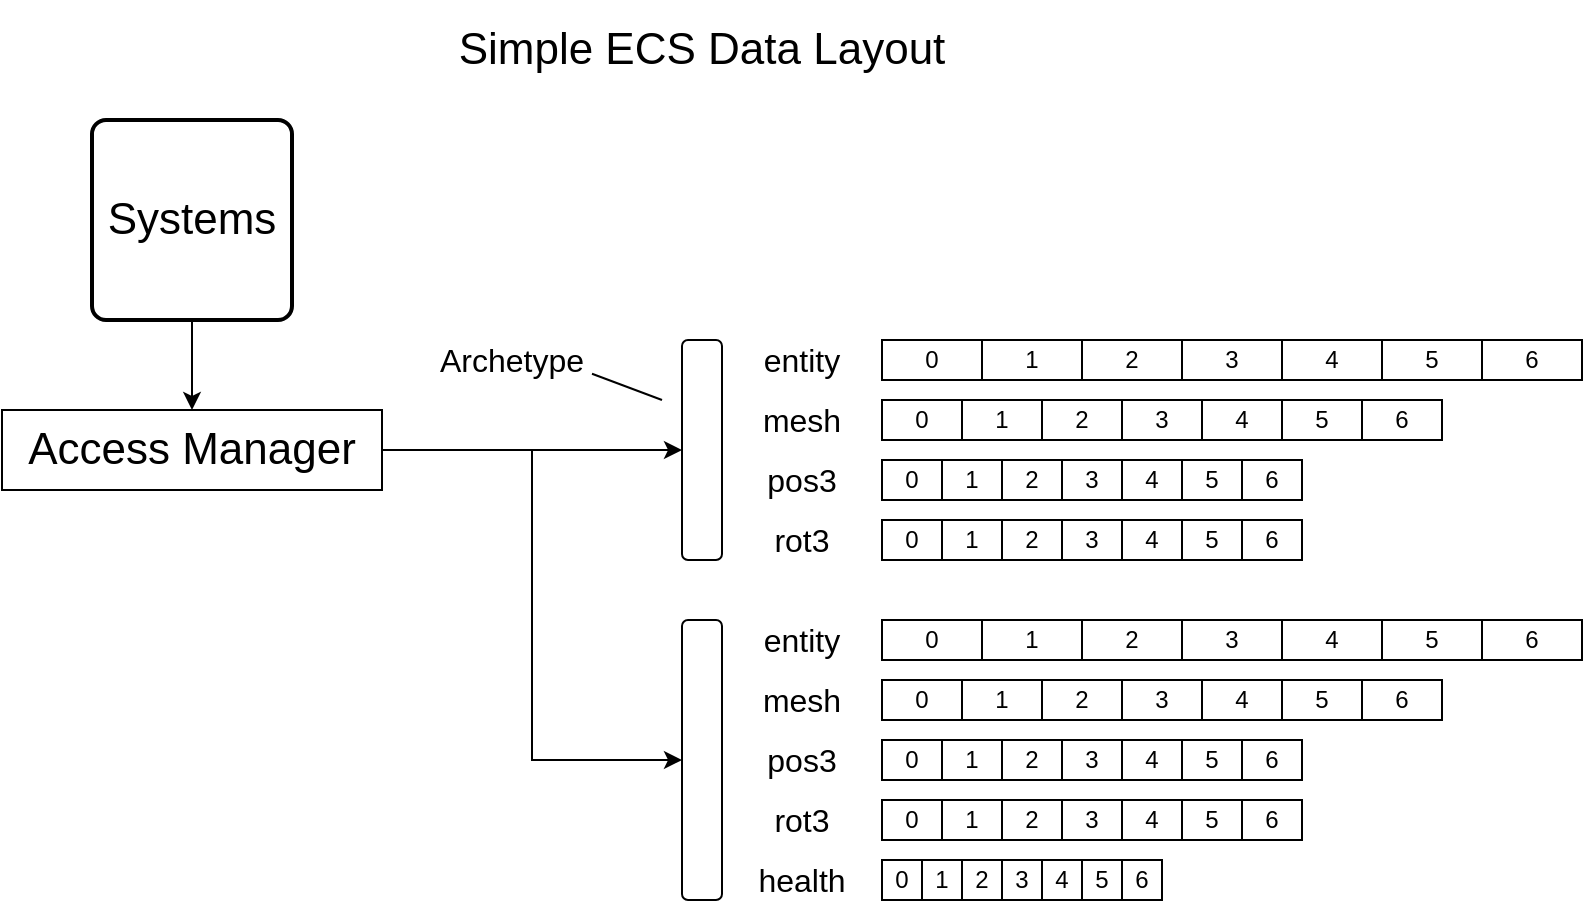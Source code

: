 <mxfile version="13.10.9" type="github" pages="3">
  <diagram id="MGtYckDk1e_mz4lWe_g5" name="Page-1">
    <mxGraphModel dx="1020" dy="703" grid="1" gridSize="10" guides="1" tooltips="1" connect="1" arrows="1" fold="1" page="1" pageScale="1" pageWidth="850" pageHeight="600" math="0" shadow="0">
      <root>
        <mxCell id="0" />
        <mxCell id="1" parent="0" />
        <mxCell id="2JHQKx7xsulP505j_aK_-2" value="" style="rounded=1;whiteSpace=wrap;html=1;" parent="1" vertex="1">
          <mxGeometry x="380" y="420" width="20" height="140" as="geometry" />
        </mxCell>
        <mxCell id="2JHQKx7xsulP505j_aK_-19" value="0" style="rounded=0;whiteSpace=wrap;html=1;" parent="1" vertex="1">
          <mxGeometry x="480" y="450" width="40" height="20" as="geometry" />
        </mxCell>
        <mxCell id="2JHQKx7xsulP505j_aK_-20" value="0" style="rounded=0;whiteSpace=wrap;html=1;" parent="1" vertex="1">
          <mxGeometry x="480" y="510" width="30" height="20" as="geometry" />
        </mxCell>
        <mxCell id="2JHQKx7xsulP505j_aK_-22" value="0" style="rounded=0;whiteSpace=wrap;html=1;" parent="1" vertex="1">
          <mxGeometry x="480" y="540" width="20" height="20" as="geometry" />
        </mxCell>
        <mxCell id="2JHQKx7xsulP505j_aK_-23" value="1" style="rounded=0;whiteSpace=wrap;html=1;" parent="1" vertex="1">
          <mxGeometry x="520" y="450" width="40" height="20" as="geometry" />
        </mxCell>
        <mxCell id="2JHQKx7xsulP505j_aK_-24" value="2" style="rounded=0;whiteSpace=wrap;html=1;" parent="1" vertex="1">
          <mxGeometry x="560" y="450" width="40" height="20" as="geometry" />
        </mxCell>
        <mxCell id="2JHQKx7xsulP505j_aK_-25" value="3" style="rounded=0;whiteSpace=wrap;html=1;" parent="1" vertex="1">
          <mxGeometry x="600" y="450" width="40" height="20" as="geometry" />
        </mxCell>
        <mxCell id="2JHQKx7xsulP505j_aK_-26" value="6" style="rounded=0;whiteSpace=wrap;html=1;" parent="1" vertex="1">
          <mxGeometry x="720" y="450" width="40" height="20" as="geometry" />
        </mxCell>
        <mxCell id="2JHQKx7xsulP505j_aK_-27" value="4" style="rounded=0;whiteSpace=wrap;html=1;" parent="1" vertex="1">
          <mxGeometry x="640" y="450" width="40" height="20" as="geometry" />
        </mxCell>
        <mxCell id="2JHQKx7xsulP505j_aK_-28" value="5" style="rounded=0;whiteSpace=wrap;html=1;" parent="1" vertex="1">
          <mxGeometry x="680" y="450" width="40" height="20" as="geometry" />
        </mxCell>
        <mxCell id="2JHQKx7xsulP505j_aK_-29" value="1" style="rounded=0;whiteSpace=wrap;html=1;" parent="1" vertex="1">
          <mxGeometry x="510" y="510" width="30" height="20" as="geometry" />
        </mxCell>
        <mxCell id="2JHQKx7xsulP505j_aK_-30" value="2" style="rounded=0;whiteSpace=wrap;html=1;" parent="1" vertex="1">
          <mxGeometry x="540" y="510" width="30" height="20" as="geometry" />
        </mxCell>
        <mxCell id="2JHQKx7xsulP505j_aK_-31" value="3" style="rounded=0;whiteSpace=wrap;html=1;" parent="1" vertex="1">
          <mxGeometry x="570" y="510" width="30" height="20" as="geometry" />
        </mxCell>
        <mxCell id="2JHQKx7xsulP505j_aK_-32" value="4" style="rounded=0;whiteSpace=wrap;html=1;" parent="1" vertex="1">
          <mxGeometry x="600" y="510" width="30" height="20" as="geometry" />
        </mxCell>
        <mxCell id="2JHQKx7xsulP505j_aK_-33" value="5" style="rounded=0;whiteSpace=wrap;html=1;" parent="1" vertex="1">
          <mxGeometry x="630" y="510" width="30" height="20" as="geometry" />
        </mxCell>
        <mxCell id="2JHQKx7xsulP505j_aK_-34" value="6" style="rounded=0;whiteSpace=wrap;html=1;" parent="1" vertex="1">
          <mxGeometry x="660" y="510" width="30" height="20" as="geometry" />
        </mxCell>
        <mxCell id="2JHQKx7xsulP505j_aK_-41" value="1" style="rounded=0;whiteSpace=wrap;html=1;" parent="1" vertex="1">
          <mxGeometry x="500" y="540" width="20" height="20" as="geometry" />
        </mxCell>
        <mxCell id="2JHQKx7xsulP505j_aK_-42" value="2" style="rounded=0;whiteSpace=wrap;html=1;" parent="1" vertex="1">
          <mxGeometry x="520" y="540" width="20" height="20" as="geometry" />
        </mxCell>
        <mxCell id="2JHQKx7xsulP505j_aK_-43" value="3" style="rounded=0;whiteSpace=wrap;html=1;" parent="1" vertex="1">
          <mxGeometry x="540" y="540" width="20" height="20" as="geometry" />
        </mxCell>
        <mxCell id="2JHQKx7xsulP505j_aK_-44" value="4" style="rounded=0;whiteSpace=wrap;html=1;" parent="1" vertex="1">
          <mxGeometry x="560" y="540" width="20" height="20" as="geometry" />
        </mxCell>
        <mxCell id="2JHQKx7xsulP505j_aK_-45" value="5" style="rounded=0;whiteSpace=wrap;html=1;" parent="1" vertex="1">
          <mxGeometry x="580" y="540" width="20" height="20" as="geometry" />
        </mxCell>
        <mxCell id="2JHQKx7xsulP505j_aK_-46" value="6" style="rounded=0;whiteSpace=wrap;html=1;" parent="1" vertex="1">
          <mxGeometry x="600" y="540" width="20" height="20" as="geometry" />
        </mxCell>
        <mxCell id="2JHQKx7xsulP505j_aK_-53" value="" style="rounded=1;whiteSpace=wrap;html=1;" parent="1" vertex="1">
          <mxGeometry x="380" y="280" width="20" height="110" as="geometry" />
        </mxCell>
        <mxCell id="2JHQKx7xsulP505j_aK_-54" value="0" style="rounded=0;whiteSpace=wrap;html=1;" parent="1" vertex="1">
          <mxGeometry x="480" y="280" width="50" height="20" as="geometry" />
        </mxCell>
        <mxCell id="2JHQKx7xsulP505j_aK_-55" value="0" style="rounded=0;whiteSpace=wrap;html=1;" parent="1" vertex="1">
          <mxGeometry x="480" y="340" width="30" height="20" as="geometry" />
        </mxCell>
        <mxCell id="2JHQKx7xsulP505j_aK_-56" value="0" style="rounded=0;whiteSpace=wrap;html=1;" parent="1" vertex="1">
          <mxGeometry x="480" y="310" width="40" height="20" as="geometry" />
        </mxCell>
        <mxCell id="2JHQKx7xsulP505j_aK_-58" value="1" style="rounded=0;whiteSpace=wrap;html=1;" parent="1" vertex="1">
          <mxGeometry x="530" y="280" width="50" height="20" as="geometry" />
        </mxCell>
        <mxCell id="2JHQKx7xsulP505j_aK_-59" value="2" style="rounded=0;whiteSpace=wrap;html=1;" parent="1" vertex="1">
          <mxGeometry x="580" y="280" width="50" height="20" as="geometry" />
        </mxCell>
        <mxCell id="2JHQKx7xsulP505j_aK_-64" value="1" style="rounded=0;whiteSpace=wrap;html=1;" parent="1" vertex="1">
          <mxGeometry x="510" y="340" width="30" height="20" as="geometry" />
        </mxCell>
        <mxCell id="2JHQKx7xsulP505j_aK_-65" value="2" style="rounded=0;whiteSpace=wrap;html=1;" parent="1" vertex="1">
          <mxGeometry x="540" y="340" width="30" height="20" as="geometry" />
        </mxCell>
        <mxCell id="2JHQKx7xsulP505j_aK_-66" value="3" style="rounded=0;whiteSpace=wrap;html=1;" parent="1" vertex="1">
          <mxGeometry x="570" y="340" width="30" height="20" as="geometry" />
        </mxCell>
        <mxCell id="2JHQKx7xsulP505j_aK_-67" value="4" style="rounded=0;whiteSpace=wrap;html=1;" parent="1" vertex="1">
          <mxGeometry x="600" y="340" width="30" height="20" as="geometry" />
        </mxCell>
        <mxCell id="2JHQKx7xsulP505j_aK_-68" value="5" style="rounded=0;whiteSpace=wrap;html=1;" parent="1" vertex="1">
          <mxGeometry x="630" y="340" width="30" height="20" as="geometry" />
        </mxCell>
        <mxCell id="2JHQKx7xsulP505j_aK_-69" value="6" style="rounded=0;whiteSpace=wrap;html=1;" parent="1" vertex="1">
          <mxGeometry x="660" y="340" width="30" height="20" as="geometry" />
        </mxCell>
        <mxCell id="2JHQKx7xsulP505j_aK_-70" value="1" style="rounded=0;whiteSpace=wrap;html=1;" parent="1" vertex="1">
          <mxGeometry x="520" y="310" width="40" height="20" as="geometry" />
        </mxCell>
        <mxCell id="2JHQKx7xsulP505j_aK_-71" value="2" style="rounded=0;whiteSpace=wrap;html=1;" parent="1" vertex="1">
          <mxGeometry x="560" y="310" width="40" height="20" as="geometry" />
        </mxCell>
        <mxCell id="2JHQKx7xsulP505j_aK_-72" value="3" style="rounded=0;whiteSpace=wrap;html=1;" parent="1" vertex="1">
          <mxGeometry x="600" y="310" width="40" height="20" as="geometry" />
        </mxCell>
        <mxCell id="2JHQKx7xsulP505j_aK_-73" value="4" style="rounded=0;whiteSpace=wrap;html=1;" parent="1" vertex="1">
          <mxGeometry x="640" y="310" width="40" height="20" as="geometry" />
        </mxCell>
        <mxCell id="2JHQKx7xsulP505j_aK_-74" value="5" style="rounded=0;whiteSpace=wrap;html=1;" parent="1" vertex="1">
          <mxGeometry x="680" y="310" width="40" height="20" as="geometry" />
        </mxCell>
        <mxCell id="2JHQKx7xsulP505j_aK_-75" value="6" style="rounded=0;whiteSpace=wrap;html=1;" parent="1" vertex="1">
          <mxGeometry x="720" y="310" width="40" height="20" as="geometry" />
        </mxCell>
        <mxCell id="2JHQKx7xsulP505j_aK_-83" value="3" style="rounded=0;whiteSpace=wrap;html=1;" parent="1" vertex="1">
          <mxGeometry x="630" y="280" width="50" height="20" as="geometry" />
        </mxCell>
        <mxCell id="2JHQKx7xsulP505j_aK_-84" value="4" style="rounded=0;whiteSpace=wrap;html=1;" parent="1" vertex="1">
          <mxGeometry x="680" y="280" width="50" height="20" as="geometry" />
        </mxCell>
        <mxCell id="2JHQKx7xsulP505j_aK_-85" value="5" style="rounded=0;whiteSpace=wrap;html=1;" parent="1" vertex="1">
          <mxGeometry x="730" y="280" width="50" height="20" as="geometry" />
        </mxCell>
        <mxCell id="2JHQKx7xsulP505j_aK_-86" value="6" style="rounded=0;whiteSpace=wrap;html=1;" parent="1" vertex="1">
          <mxGeometry x="780" y="280" width="50" height="20" as="geometry" />
        </mxCell>
        <mxCell id="2JHQKx7xsulP505j_aK_-94" value="Archetype" style="text;html=1;strokeColor=none;fillColor=none;align=center;verticalAlign=middle;whiteSpace=wrap;rounded=0;fontSize=16;" parent="1" vertex="1">
          <mxGeometry x="255" y="276.25" width="80" height="27.5" as="geometry" />
        </mxCell>
        <mxCell id="2JHQKx7xsulP505j_aK_-105" value="entity" style="text;html=1;strokeColor=none;fillColor=none;align=center;verticalAlign=middle;whiteSpace=wrap;rounded=0;fontSize=16;" parent="1" vertex="1">
          <mxGeometry x="410" y="280" width="60" height="20" as="geometry" />
        </mxCell>
        <mxCell id="2JHQKx7xsulP505j_aK_-106" value="Simple ECS Data Layout" style="text;html=1;strokeColor=none;fillColor=none;align=center;verticalAlign=middle;whiteSpace=wrap;rounded=0;fontSize=22;" parent="1" vertex="1">
          <mxGeometry x="190" y="110" width="400" height="50" as="geometry" />
        </mxCell>
        <mxCell id="2JHQKx7xsulP505j_aK_-108" style="edgeStyle=orthogonalEdgeStyle;rounded=0;orthogonalLoop=1;jettySize=auto;html=1;exitX=1;exitY=0.5;exitDx=0;exitDy=0;entryX=0;entryY=0.5;entryDx=0;entryDy=0;fontSize=22;" parent="1" source="2JHQKx7xsulP505j_aK_-107" target="2JHQKx7xsulP505j_aK_-53" edge="1">
          <mxGeometry relative="1" as="geometry" />
        </mxCell>
        <mxCell id="2JHQKx7xsulP505j_aK_-110" style="edgeStyle=orthogonalEdgeStyle;rounded=0;orthogonalLoop=1;jettySize=auto;html=1;exitX=1;exitY=0.5;exitDx=0;exitDy=0;entryX=0;entryY=0.5;entryDx=0;entryDy=0;fontSize=22;" parent="1" source="2JHQKx7xsulP505j_aK_-107" target="2JHQKx7xsulP505j_aK_-2" edge="1">
          <mxGeometry relative="1" as="geometry" />
        </mxCell>
        <mxCell id="2JHQKx7xsulP505j_aK_-107" value="Access Manager" style="rounded=0;whiteSpace=wrap;html=1;fontSize=22;" parent="1" vertex="1">
          <mxGeometry x="40" y="315" width="190" height="40" as="geometry" />
        </mxCell>
        <mxCell id="2JHQKx7xsulP505j_aK_-114" value="" style="endArrow=none;html=1;rounded=0;fontSize=22;exitX=1;exitY=0.75;exitDx=0;exitDy=0;" parent="1" source="2JHQKx7xsulP505j_aK_-94" edge="1">
          <mxGeometry relative="1" as="geometry">
            <mxPoint x="340" y="290" as="sourcePoint" />
            <mxPoint x="370" y="310" as="targetPoint" />
          </mxGeometry>
        </mxCell>
        <mxCell id="2JHQKx7xsulP505j_aK_-119" style="edgeStyle=orthogonalEdgeStyle;rounded=0;orthogonalLoop=1;jettySize=auto;html=1;exitX=0.5;exitY=1;exitDx=0;exitDy=0;entryX=0.5;entryY=0;entryDx=0;entryDy=0;fontSize=22;" parent="1" source="2JHQKx7xsulP505j_aK_-118" target="2JHQKx7xsulP505j_aK_-107" edge="1">
          <mxGeometry relative="1" as="geometry" />
        </mxCell>
        <mxCell id="2JHQKx7xsulP505j_aK_-118" value="Systems" style="rounded=1;whiteSpace=wrap;html=1;absoluteArcSize=1;arcSize=14;strokeWidth=2;fontSize=22;" parent="1" vertex="1">
          <mxGeometry x="85" y="170" width="100" height="100" as="geometry" />
        </mxCell>
        <mxCell id="M-io8NJ6TphJxsVDz6hX-3" value="0" style="rounded=0;whiteSpace=wrap;html=1;" parent="1" vertex="1">
          <mxGeometry x="480" y="420" width="50" height="20" as="geometry" />
        </mxCell>
        <mxCell id="M-io8NJ6TphJxsVDz6hX-4" value="1" style="rounded=0;whiteSpace=wrap;html=1;" parent="1" vertex="1">
          <mxGeometry x="530" y="420" width="50" height="20" as="geometry" />
        </mxCell>
        <mxCell id="M-io8NJ6TphJxsVDz6hX-5" value="2" style="rounded=0;whiteSpace=wrap;html=1;" parent="1" vertex="1">
          <mxGeometry x="580" y="420" width="50" height="20" as="geometry" />
        </mxCell>
        <mxCell id="M-io8NJ6TphJxsVDz6hX-6" value="3" style="rounded=0;whiteSpace=wrap;html=1;" parent="1" vertex="1">
          <mxGeometry x="630" y="420" width="50" height="20" as="geometry" />
        </mxCell>
        <mxCell id="M-io8NJ6TphJxsVDz6hX-7" value="4" style="rounded=0;whiteSpace=wrap;html=1;" parent="1" vertex="1">
          <mxGeometry x="680" y="420" width="50" height="20" as="geometry" />
        </mxCell>
        <mxCell id="M-io8NJ6TphJxsVDz6hX-8" value="5" style="rounded=0;whiteSpace=wrap;html=1;" parent="1" vertex="1">
          <mxGeometry x="730" y="420" width="50" height="20" as="geometry" />
        </mxCell>
        <mxCell id="M-io8NJ6TphJxsVDz6hX-9" value="6" style="rounded=0;whiteSpace=wrap;html=1;" parent="1" vertex="1">
          <mxGeometry x="780" y="420" width="50" height="20" as="geometry" />
        </mxCell>
        <mxCell id="M-io8NJ6TphJxsVDz6hX-10" value="mesh" style="text;html=1;strokeColor=none;fillColor=none;align=center;verticalAlign=middle;whiteSpace=wrap;rounded=0;fontSize=16;" parent="1" vertex="1">
          <mxGeometry x="410" y="310" width="60" height="20" as="geometry" />
        </mxCell>
        <mxCell id="M-io8NJ6TphJxsVDz6hX-11" value="pos3" style="text;html=1;strokeColor=none;fillColor=none;align=center;verticalAlign=middle;whiteSpace=wrap;rounded=0;fontSize=16;" parent="1" vertex="1">
          <mxGeometry x="410" y="340" width="60" height="20" as="geometry" />
        </mxCell>
        <mxCell id="M-io8NJ6TphJxsVDz6hX-12" value="rot3" style="text;html=1;strokeColor=none;fillColor=none;align=center;verticalAlign=middle;whiteSpace=wrap;rounded=0;fontSize=16;" parent="1" vertex="1">
          <mxGeometry x="410" y="370" width="60" height="20" as="geometry" />
        </mxCell>
        <mxCell id="M-io8NJ6TphJxsVDz6hX-13" value="entity" style="text;html=1;strokeColor=none;fillColor=none;align=center;verticalAlign=middle;whiteSpace=wrap;rounded=0;fontSize=16;" parent="1" vertex="1">
          <mxGeometry x="410" y="420" width="60" height="20" as="geometry" />
        </mxCell>
        <mxCell id="M-io8NJ6TphJxsVDz6hX-14" value="mesh" style="text;html=1;strokeColor=none;fillColor=none;align=center;verticalAlign=middle;whiteSpace=wrap;rounded=0;fontSize=16;" parent="1" vertex="1">
          <mxGeometry x="410" y="450" width="60" height="20" as="geometry" />
        </mxCell>
        <mxCell id="M-io8NJ6TphJxsVDz6hX-15" value="pos3" style="text;html=1;strokeColor=none;fillColor=none;align=center;verticalAlign=middle;whiteSpace=wrap;rounded=0;fontSize=16;" parent="1" vertex="1">
          <mxGeometry x="410" y="480" width="60" height="20" as="geometry" />
        </mxCell>
        <mxCell id="M-io8NJ6TphJxsVDz6hX-16" value="rot3" style="text;html=1;strokeColor=none;fillColor=none;align=center;verticalAlign=middle;whiteSpace=wrap;rounded=0;fontSize=16;" parent="1" vertex="1">
          <mxGeometry x="410" y="510" width="60" height="20" as="geometry" />
        </mxCell>
        <mxCell id="M-io8NJ6TphJxsVDz6hX-17" value="0" style="rounded=0;whiteSpace=wrap;html=1;" parent="1" vertex="1">
          <mxGeometry x="480" y="370" width="30" height="20" as="geometry" />
        </mxCell>
        <mxCell id="M-io8NJ6TphJxsVDz6hX-18" value="1" style="rounded=0;whiteSpace=wrap;html=1;" parent="1" vertex="1">
          <mxGeometry x="510" y="370" width="30" height="20" as="geometry" />
        </mxCell>
        <mxCell id="M-io8NJ6TphJxsVDz6hX-19" value="2" style="rounded=0;whiteSpace=wrap;html=1;" parent="1" vertex="1">
          <mxGeometry x="540" y="370" width="30" height="20" as="geometry" />
        </mxCell>
        <mxCell id="M-io8NJ6TphJxsVDz6hX-20" value="3" style="rounded=0;whiteSpace=wrap;html=1;" parent="1" vertex="1">
          <mxGeometry x="570" y="370" width="30" height="20" as="geometry" />
        </mxCell>
        <mxCell id="M-io8NJ6TphJxsVDz6hX-21" value="4" style="rounded=0;whiteSpace=wrap;html=1;" parent="1" vertex="1">
          <mxGeometry x="600" y="370" width="30" height="20" as="geometry" />
        </mxCell>
        <mxCell id="M-io8NJ6TphJxsVDz6hX-22" value="5" style="rounded=0;whiteSpace=wrap;html=1;" parent="1" vertex="1">
          <mxGeometry x="630" y="370" width="30" height="20" as="geometry" />
        </mxCell>
        <mxCell id="M-io8NJ6TphJxsVDz6hX-23" value="6" style="rounded=0;whiteSpace=wrap;html=1;" parent="1" vertex="1">
          <mxGeometry x="660" y="370" width="30" height="20" as="geometry" />
        </mxCell>
        <mxCell id="M-io8NJ6TphJxsVDz6hX-24" value="0" style="rounded=0;whiteSpace=wrap;html=1;" parent="1" vertex="1">
          <mxGeometry x="480" y="480" width="30" height="20" as="geometry" />
        </mxCell>
        <mxCell id="M-io8NJ6TphJxsVDz6hX-25" value="1" style="rounded=0;whiteSpace=wrap;html=1;" parent="1" vertex="1">
          <mxGeometry x="510" y="480" width="30" height="20" as="geometry" />
        </mxCell>
        <mxCell id="M-io8NJ6TphJxsVDz6hX-26" value="2" style="rounded=0;whiteSpace=wrap;html=1;" parent="1" vertex="1">
          <mxGeometry x="540" y="480" width="30" height="20" as="geometry" />
        </mxCell>
        <mxCell id="M-io8NJ6TphJxsVDz6hX-27" value="3" style="rounded=0;whiteSpace=wrap;html=1;" parent="1" vertex="1">
          <mxGeometry x="570" y="480" width="30" height="20" as="geometry" />
        </mxCell>
        <mxCell id="M-io8NJ6TphJxsVDz6hX-28" value="4" style="rounded=0;whiteSpace=wrap;html=1;" parent="1" vertex="1">
          <mxGeometry x="600" y="480" width="30" height="20" as="geometry" />
        </mxCell>
        <mxCell id="M-io8NJ6TphJxsVDz6hX-29" value="5" style="rounded=0;whiteSpace=wrap;html=1;" parent="1" vertex="1">
          <mxGeometry x="630" y="480" width="30" height="20" as="geometry" />
        </mxCell>
        <mxCell id="M-io8NJ6TphJxsVDz6hX-30" value="6" style="rounded=0;whiteSpace=wrap;html=1;" parent="1" vertex="1">
          <mxGeometry x="660" y="480" width="30" height="20" as="geometry" />
        </mxCell>
        <mxCell id="M-io8NJ6TphJxsVDz6hX-31" value="health" style="text;html=1;strokeColor=none;fillColor=none;align=center;verticalAlign=middle;whiteSpace=wrap;rounded=0;fontSize=16;" parent="1" vertex="1">
          <mxGeometry x="410" y="540" width="60" height="20" as="geometry" />
        </mxCell>
      </root>
    </mxGraphModel>
  </diagram>
  <diagram id="N3f32ZxWgrhGDRa5PaYo" name="Page-2">
    <mxGraphModel dx="1020" dy="703" grid="1" gridSize="10" guides="1" tooltips="1" connect="1" arrows="1" fold="1" page="1" pageScale="1" pageWidth="850" pageHeight="600" math="0" shadow="0">
      <root>
        <mxCell id="M4VPiQQbY_YrTLXrPLHt-0" />
        <mxCell id="M4VPiQQbY_YrTLXrPLHt-1" parent="M4VPiQQbY_YrTLXrPLHt-0" />
        <mxCell id="5zmC2urYJyph9ApmrQOe-0" value="" style="rounded=1;whiteSpace=wrap;html=1;" parent="M4VPiQQbY_YrTLXrPLHt-1" vertex="1">
          <mxGeometry x="380" y="420" width="20" height="140" as="geometry" />
        </mxCell>
        <mxCell id="5zmC2urYJyph9ApmrQOe-1" value="0" style="rounded=0;whiteSpace=wrap;html=1;" parent="M4VPiQQbY_YrTLXrPLHt-1" vertex="1">
          <mxGeometry x="410" y="450" width="40" height="20" as="geometry" />
        </mxCell>
        <mxCell id="5zmC2urYJyph9ApmrQOe-2" value="0" style="rounded=0;whiteSpace=wrap;html=1;" parent="M4VPiQQbY_YrTLXrPLHt-1" vertex="1">
          <mxGeometry x="410" y="480" width="30" height="20" as="geometry" />
        </mxCell>
        <mxCell id="5zmC2urYJyph9ApmrQOe-3" value="0" style="rounded=0;whiteSpace=wrap;html=1;" parent="M4VPiQQbY_YrTLXrPLHt-1" vertex="1">
          <mxGeometry x="410" y="510" width="40" height="20" as="geometry" />
        </mxCell>
        <mxCell id="5zmC2urYJyph9ApmrQOe-4" value="0" style="rounded=0;whiteSpace=wrap;html=1;" parent="M4VPiQQbY_YrTLXrPLHt-1" vertex="1">
          <mxGeometry x="410" y="540" width="20" height="20" as="geometry" />
        </mxCell>
        <mxCell id="5zmC2urYJyph9ApmrQOe-5" value="1" style="rounded=0;whiteSpace=wrap;html=1;" parent="M4VPiQQbY_YrTLXrPLHt-1" vertex="1">
          <mxGeometry x="450" y="450" width="40" height="20" as="geometry" />
        </mxCell>
        <mxCell id="5zmC2urYJyph9ApmrQOe-6" value="2" style="rounded=0;whiteSpace=wrap;html=1;" parent="M4VPiQQbY_YrTLXrPLHt-1" vertex="1">
          <mxGeometry x="490" y="450" width="40" height="20" as="geometry" />
        </mxCell>
        <mxCell id="5zmC2urYJyph9ApmrQOe-7" value="3" style="rounded=0;whiteSpace=wrap;html=1;" parent="M4VPiQQbY_YrTLXrPLHt-1" vertex="1">
          <mxGeometry x="530" y="450" width="40" height="20" as="geometry" />
        </mxCell>
        <mxCell id="5zmC2urYJyph9ApmrQOe-8" value="6" style="rounded=0;whiteSpace=wrap;html=1;" parent="M4VPiQQbY_YrTLXrPLHt-1" vertex="1">
          <mxGeometry x="650" y="450" width="40" height="20" as="geometry" />
        </mxCell>
        <mxCell id="5zmC2urYJyph9ApmrQOe-9" value="4" style="rounded=0;whiteSpace=wrap;html=1;" parent="M4VPiQQbY_YrTLXrPLHt-1" vertex="1">
          <mxGeometry x="570" y="450" width="40" height="20" as="geometry" />
        </mxCell>
        <mxCell id="5zmC2urYJyph9ApmrQOe-10" value="5" style="rounded=0;whiteSpace=wrap;html=1;" parent="M4VPiQQbY_YrTLXrPLHt-1" vertex="1">
          <mxGeometry x="610" y="450" width="40" height="20" as="geometry" />
        </mxCell>
        <mxCell id="5zmC2urYJyph9ApmrQOe-11" value="1" style="rounded=0;whiteSpace=wrap;html=1;" parent="M4VPiQQbY_YrTLXrPLHt-1" vertex="1">
          <mxGeometry x="440" y="480" width="30" height="20" as="geometry" />
        </mxCell>
        <mxCell id="5zmC2urYJyph9ApmrQOe-12" value="2" style="rounded=0;whiteSpace=wrap;html=1;" parent="M4VPiQQbY_YrTLXrPLHt-1" vertex="1">
          <mxGeometry x="470" y="480" width="30" height="20" as="geometry" />
        </mxCell>
        <mxCell id="5zmC2urYJyph9ApmrQOe-13" value="3" style="rounded=0;whiteSpace=wrap;html=1;" parent="M4VPiQQbY_YrTLXrPLHt-1" vertex="1">
          <mxGeometry x="500" y="480" width="30" height="20" as="geometry" />
        </mxCell>
        <mxCell id="5zmC2urYJyph9ApmrQOe-14" value="4" style="rounded=0;whiteSpace=wrap;html=1;" parent="M4VPiQQbY_YrTLXrPLHt-1" vertex="1">
          <mxGeometry x="530" y="480" width="30" height="20" as="geometry" />
        </mxCell>
        <mxCell id="5zmC2urYJyph9ApmrQOe-15" value="5" style="rounded=0;whiteSpace=wrap;html=1;" parent="M4VPiQQbY_YrTLXrPLHt-1" vertex="1">
          <mxGeometry x="560" y="480" width="30" height="20" as="geometry" />
        </mxCell>
        <mxCell id="5zmC2urYJyph9ApmrQOe-16" value="6" style="rounded=0;whiteSpace=wrap;html=1;" parent="M4VPiQQbY_YrTLXrPLHt-1" vertex="1">
          <mxGeometry x="590" y="480" width="30" height="20" as="geometry" />
        </mxCell>
        <mxCell id="5zmC2urYJyph9ApmrQOe-17" value="1" style="rounded=0;whiteSpace=wrap;html=1;" parent="M4VPiQQbY_YrTLXrPLHt-1" vertex="1">
          <mxGeometry x="450" y="510" width="40" height="20" as="geometry" />
        </mxCell>
        <mxCell id="5zmC2urYJyph9ApmrQOe-18" value="2" style="rounded=0;whiteSpace=wrap;html=1;" parent="M4VPiQQbY_YrTLXrPLHt-1" vertex="1">
          <mxGeometry x="490" y="510" width="40" height="20" as="geometry" />
        </mxCell>
        <mxCell id="5zmC2urYJyph9ApmrQOe-19" value="3" style="rounded=0;whiteSpace=wrap;html=1;" parent="M4VPiQQbY_YrTLXrPLHt-1" vertex="1">
          <mxGeometry x="530" y="510" width="40" height="20" as="geometry" />
        </mxCell>
        <mxCell id="5zmC2urYJyph9ApmrQOe-20" value="4" style="rounded=0;whiteSpace=wrap;html=1;" parent="M4VPiQQbY_YrTLXrPLHt-1" vertex="1">
          <mxGeometry x="570" y="510" width="40" height="20" as="geometry" />
        </mxCell>
        <mxCell id="5zmC2urYJyph9ApmrQOe-21" value="5" style="rounded=0;whiteSpace=wrap;html=1;" parent="M4VPiQQbY_YrTLXrPLHt-1" vertex="1">
          <mxGeometry x="610" y="510" width="40" height="20" as="geometry" />
        </mxCell>
        <mxCell id="5zmC2urYJyph9ApmrQOe-22" value="6" style="rounded=0;whiteSpace=wrap;html=1;" parent="M4VPiQQbY_YrTLXrPLHt-1" vertex="1">
          <mxGeometry x="650" y="510" width="40" height="20" as="geometry" />
        </mxCell>
        <mxCell id="5zmC2urYJyph9ApmrQOe-23" value="1" style="rounded=0;whiteSpace=wrap;html=1;" parent="M4VPiQQbY_YrTLXrPLHt-1" vertex="1">
          <mxGeometry x="430" y="540" width="20" height="20" as="geometry" />
        </mxCell>
        <mxCell id="5zmC2urYJyph9ApmrQOe-24" value="2" style="rounded=0;whiteSpace=wrap;html=1;" parent="M4VPiQQbY_YrTLXrPLHt-1" vertex="1">
          <mxGeometry x="450" y="540" width="20" height="20" as="geometry" />
        </mxCell>
        <mxCell id="5zmC2urYJyph9ApmrQOe-25" value="3" style="rounded=0;whiteSpace=wrap;html=1;" parent="M4VPiQQbY_YrTLXrPLHt-1" vertex="1">
          <mxGeometry x="470" y="540" width="20" height="20" as="geometry" />
        </mxCell>
        <mxCell id="5zmC2urYJyph9ApmrQOe-26" value="4" style="rounded=0;whiteSpace=wrap;html=1;" parent="M4VPiQQbY_YrTLXrPLHt-1" vertex="1">
          <mxGeometry x="490" y="540" width="20" height="20" as="geometry" />
        </mxCell>
        <mxCell id="5zmC2urYJyph9ApmrQOe-27" value="5" style="rounded=0;whiteSpace=wrap;html=1;" parent="M4VPiQQbY_YrTLXrPLHt-1" vertex="1">
          <mxGeometry x="510" y="540" width="20" height="20" as="geometry" />
        </mxCell>
        <mxCell id="5zmC2urYJyph9ApmrQOe-28" value="6" style="rounded=0;whiteSpace=wrap;html=1;" parent="M4VPiQQbY_YrTLXrPLHt-1" vertex="1">
          <mxGeometry x="530" y="540" width="20" height="20" as="geometry" />
        </mxCell>
        <mxCell id="5zmC2urYJyph9ApmrQOe-29" value="" style="rounded=1;whiteSpace=wrap;html=1;" parent="M4VPiQQbY_YrTLXrPLHt-1" vertex="1">
          <mxGeometry x="380" y="280" width="20" height="110" as="geometry" />
        </mxCell>
        <mxCell id="5zmC2urYJyph9ApmrQOe-30" value="0" style="rounded=0;whiteSpace=wrap;html=1;" parent="M4VPiQQbY_YrTLXrPLHt-1" vertex="1">
          <mxGeometry x="410" y="280" width="50" height="20" as="geometry" />
        </mxCell>
        <mxCell id="5zmC2urYJyph9ApmrQOe-31" value="0" style="rounded=0;whiteSpace=wrap;html=1;" parent="M4VPiQQbY_YrTLXrPLHt-1" vertex="1">
          <mxGeometry x="410" y="340" width="30" height="20" as="geometry" />
        </mxCell>
        <mxCell id="5zmC2urYJyph9ApmrQOe-32" value="0" style="rounded=0;whiteSpace=wrap;html=1;" parent="M4VPiQQbY_YrTLXrPLHt-1" vertex="1">
          <mxGeometry x="410" y="310" width="40" height="20" as="geometry" />
        </mxCell>
        <mxCell id="5zmC2urYJyph9ApmrQOe-33" value="1" style="rounded=0;whiteSpace=wrap;html=1;" parent="M4VPiQQbY_YrTLXrPLHt-1" vertex="1">
          <mxGeometry x="460" y="280" width="50" height="20" as="geometry" />
        </mxCell>
        <mxCell id="5zmC2urYJyph9ApmrQOe-34" value="2" style="rounded=0;whiteSpace=wrap;html=1;" parent="M4VPiQQbY_YrTLXrPLHt-1" vertex="1">
          <mxGeometry x="510" y="280" width="50" height="20" as="geometry" />
        </mxCell>
        <mxCell id="5zmC2urYJyph9ApmrQOe-35" value="1" style="rounded=0;whiteSpace=wrap;html=1;" parent="M4VPiQQbY_YrTLXrPLHt-1" vertex="1">
          <mxGeometry x="440" y="340" width="30" height="20" as="geometry" />
        </mxCell>
        <mxCell id="5zmC2urYJyph9ApmrQOe-36" value="2" style="rounded=0;whiteSpace=wrap;html=1;" parent="M4VPiQQbY_YrTLXrPLHt-1" vertex="1">
          <mxGeometry x="470" y="340" width="30" height="20" as="geometry" />
        </mxCell>
        <mxCell id="5zmC2urYJyph9ApmrQOe-37" value="3" style="rounded=0;whiteSpace=wrap;html=1;" parent="M4VPiQQbY_YrTLXrPLHt-1" vertex="1">
          <mxGeometry x="500" y="340" width="30" height="20" as="geometry" />
        </mxCell>
        <mxCell id="5zmC2urYJyph9ApmrQOe-38" value="4" style="rounded=0;whiteSpace=wrap;html=1;" parent="M4VPiQQbY_YrTLXrPLHt-1" vertex="1">
          <mxGeometry x="530" y="340" width="30" height="20" as="geometry" />
        </mxCell>
        <mxCell id="5zmC2urYJyph9ApmrQOe-39" value="5" style="rounded=0;whiteSpace=wrap;html=1;" parent="M4VPiQQbY_YrTLXrPLHt-1" vertex="1">
          <mxGeometry x="560" y="340" width="30" height="20" as="geometry" />
        </mxCell>
        <mxCell id="5zmC2urYJyph9ApmrQOe-40" value="6" style="rounded=0;whiteSpace=wrap;html=1;" parent="M4VPiQQbY_YrTLXrPLHt-1" vertex="1">
          <mxGeometry x="590" y="340" width="30" height="20" as="geometry" />
        </mxCell>
        <mxCell id="5zmC2urYJyph9ApmrQOe-41" value="1" style="rounded=0;whiteSpace=wrap;html=1;" parent="M4VPiQQbY_YrTLXrPLHt-1" vertex="1">
          <mxGeometry x="450" y="310" width="40" height="20" as="geometry" />
        </mxCell>
        <mxCell id="5zmC2urYJyph9ApmrQOe-42" value="2" style="rounded=0;whiteSpace=wrap;html=1;" parent="M4VPiQQbY_YrTLXrPLHt-1" vertex="1">
          <mxGeometry x="490" y="310" width="40" height="20" as="geometry" />
        </mxCell>
        <mxCell id="5zmC2urYJyph9ApmrQOe-43" value="3" style="rounded=0;whiteSpace=wrap;html=1;" parent="M4VPiQQbY_YrTLXrPLHt-1" vertex="1">
          <mxGeometry x="530" y="310" width="40" height="20" as="geometry" />
        </mxCell>
        <mxCell id="5zmC2urYJyph9ApmrQOe-44" value="4" style="rounded=0;whiteSpace=wrap;html=1;" parent="M4VPiQQbY_YrTLXrPLHt-1" vertex="1">
          <mxGeometry x="570" y="310" width="40" height="20" as="geometry" />
        </mxCell>
        <mxCell id="5zmC2urYJyph9ApmrQOe-45" value="5" style="rounded=0;whiteSpace=wrap;html=1;" parent="M4VPiQQbY_YrTLXrPLHt-1" vertex="1">
          <mxGeometry x="610" y="310" width="40" height="20" as="geometry" />
        </mxCell>
        <mxCell id="5zmC2urYJyph9ApmrQOe-46" value="6" style="rounded=0;whiteSpace=wrap;html=1;" parent="M4VPiQQbY_YrTLXrPLHt-1" vertex="1">
          <mxGeometry x="650" y="310" width="40" height="20" as="geometry" />
        </mxCell>
        <mxCell id="5zmC2urYJyph9ApmrQOe-47" value="3" style="rounded=0;whiteSpace=wrap;html=1;" parent="M4VPiQQbY_YrTLXrPLHt-1" vertex="1">
          <mxGeometry x="560" y="280" width="50" height="20" as="geometry" />
        </mxCell>
        <mxCell id="5zmC2urYJyph9ApmrQOe-48" value="4" style="rounded=0;whiteSpace=wrap;html=1;" parent="M4VPiQQbY_YrTLXrPLHt-1" vertex="1">
          <mxGeometry x="610" y="280" width="50" height="20" as="geometry" />
        </mxCell>
        <mxCell id="5zmC2urYJyph9ApmrQOe-49" value="5" style="rounded=0;whiteSpace=wrap;html=1;" parent="M4VPiQQbY_YrTLXrPLHt-1" vertex="1">
          <mxGeometry x="660" y="280" width="50" height="20" as="geometry" />
        </mxCell>
        <mxCell id="5zmC2urYJyph9ApmrQOe-50" value="6" style="rounded=0;whiteSpace=wrap;html=1;" parent="M4VPiQQbY_YrTLXrPLHt-1" vertex="1">
          <mxGeometry x="710" y="280" width="50" height="20" as="geometry" />
        </mxCell>
        <mxCell id="5zmC2urYJyph9ApmrQOe-51" value="0" style="rounded=0;whiteSpace=wrap;html=1;" parent="M4VPiQQbY_YrTLXrPLHt-1" vertex="1">
          <mxGeometry x="410" y="370" width="40" height="20" as="geometry" />
        </mxCell>
        <mxCell id="5zmC2urYJyph9ApmrQOe-52" value="1" style="rounded=0;whiteSpace=wrap;html=1;" parent="M4VPiQQbY_YrTLXrPLHt-1" vertex="1">
          <mxGeometry x="450" y="370" width="40" height="20" as="geometry" />
        </mxCell>
        <mxCell id="5zmC2urYJyph9ApmrQOe-53" value="2" style="rounded=0;whiteSpace=wrap;html=1;" parent="M4VPiQQbY_YrTLXrPLHt-1" vertex="1">
          <mxGeometry x="490" y="370" width="40" height="20" as="geometry" />
        </mxCell>
        <mxCell id="5zmC2urYJyph9ApmrQOe-54" value="3" style="rounded=0;whiteSpace=wrap;html=1;" parent="M4VPiQQbY_YrTLXrPLHt-1" vertex="1">
          <mxGeometry x="530" y="370" width="40" height="20" as="geometry" />
        </mxCell>
        <mxCell id="5zmC2urYJyph9ApmrQOe-55" value="4" style="rounded=0;whiteSpace=wrap;html=1;" parent="M4VPiQQbY_YrTLXrPLHt-1" vertex="1">
          <mxGeometry x="570" y="370" width="40" height="20" as="geometry" />
        </mxCell>
        <mxCell id="5zmC2urYJyph9ApmrQOe-56" value="5" style="rounded=0;whiteSpace=wrap;html=1;" parent="M4VPiQQbY_YrTLXrPLHt-1" vertex="1">
          <mxGeometry x="610" y="370" width="40" height="20" as="geometry" />
        </mxCell>
        <mxCell id="5zmC2urYJyph9ApmrQOe-57" value="6" style="rounded=0;whiteSpace=wrap;html=1;" parent="M4VPiQQbY_YrTLXrPLHt-1" vertex="1">
          <mxGeometry x="650" y="370" width="40" height="20" as="geometry" />
        </mxCell>
        <mxCell id="5zmC2urYJyph9ApmrQOe-58" value="Archetype" style="text;html=1;strokeColor=none;fillColor=none;align=center;verticalAlign=middle;whiteSpace=wrap;rounded=0;fontSize=16;" parent="M4VPiQQbY_YrTLXrPLHt-1" vertex="1">
          <mxGeometry x="255" y="276.25" width="80" height="27.5" as="geometry" />
        </mxCell>
        <mxCell id="5zmC2urYJyph9ApmrQOe-59" value="0" style="rounded=0;whiteSpace=wrap;html=1;" parent="M4VPiQQbY_YrTLXrPLHt-1" vertex="1">
          <mxGeometry x="410" y="420" width="30" height="20" as="geometry" />
        </mxCell>
        <mxCell id="5zmC2urYJyph9ApmrQOe-60" value="1" style="rounded=0;whiteSpace=wrap;html=1;" parent="M4VPiQQbY_YrTLXrPLHt-1" vertex="1">
          <mxGeometry x="440" y="420" width="30" height="20" as="geometry" />
        </mxCell>
        <mxCell id="5zmC2urYJyph9ApmrQOe-61" value="2" style="rounded=0;whiteSpace=wrap;html=1;" parent="M4VPiQQbY_YrTLXrPLHt-1" vertex="1">
          <mxGeometry x="470" y="420" width="30" height="20" as="geometry" />
        </mxCell>
        <mxCell id="5zmC2urYJyph9ApmrQOe-62" value="3" style="rounded=0;whiteSpace=wrap;html=1;" parent="M4VPiQQbY_YrTLXrPLHt-1" vertex="1">
          <mxGeometry x="500" y="420" width="30" height="20" as="geometry" />
        </mxCell>
        <mxCell id="5zmC2urYJyph9ApmrQOe-63" value="4" style="rounded=0;whiteSpace=wrap;html=1;" parent="M4VPiQQbY_YrTLXrPLHt-1" vertex="1">
          <mxGeometry x="530" y="420" width="30" height="20" as="geometry" />
        </mxCell>
        <mxCell id="5zmC2urYJyph9ApmrQOe-64" value="5" style="rounded=0;whiteSpace=wrap;html=1;" parent="M4VPiQQbY_YrTLXrPLHt-1" vertex="1">
          <mxGeometry x="560" y="420" width="30" height="20" as="geometry" />
        </mxCell>
        <mxCell id="5zmC2urYJyph9ApmrQOe-65" value="6" style="rounded=0;whiteSpace=wrap;html=1;" parent="M4VPiQQbY_YrTLXrPLHt-1" vertex="1">
          <mxGeometry x="590" y="420" width="30" height="20" as="geometry" />
        </mxCell>
        <mxCell id="5zmC2urYJyph9ApmrQOe-66" value="Array of components" style="text;html=1;strokeColor=none;fillColor=none;align=center;verticalAlign=middle;whiteSpace=wrap;rounded=0;fontSize=16;" parent="M4VPiQQbY_YrTLXrPLHt-1" vertex="1">
          <mxGeometry x="335" y="220" width="215" height="20" as="geometry" />
        </mxCell>
        <mxCell id="5zmC2urYJyph9ApmrQOe-67" value="Simple ECS Data Layout" style="text;html=1;strokeColor=none;fillColor=none;align=center;verticalAlign=middle;whiteSpace=wrap;rounded=0;fontSize=22;" parent="M4VPiQQbY_YrTLXrPLHt-1" vertex="1">
          <mxGeometry x="190" y="110" width="400" height="50" as="geometry" />
        </mxCell>
        <mxCell id="5zmC2urYJyph9ApmrQOe-68" style="edgeStyle=orthogonalEdgeStyle;rounded=0;orthogonalLoop=1;jettySize=auto;html=1;exitX=1;exitY=0.5;exitDx=0;exitDy=0;entryX=0;entryY=0.5;entryDx=0;entryDy=0;fontSize=22;" parent="M4VPiQQbY_YrTLXrPLHt-1" source="5zmC2urYJyph9ApmrQOe-70" target="5zmC2urYJyph9ApmrQOe-29" edge="1">
          <mxGeometry relative="1" as="geometry" />
        </mxCell>
        <mxCell id="5zmC2urYJyph9ApmrQOe-69" style="edgeStyle=orthogonalEdgeStyle;rounded=0;orthogonalLoop=1;jettySize=auto;html=1;exitX=1;exitY=0.5;exitDx=0;exitDy=0;entryX=0;entryY=0.5;entryDx=0;entryDy=0;fontSize=22;" parent="M4VPiQQbY_YrTLXrPLHt-1" source="5zmC2urYJyph9ApmrQOe-70" target="5zmC2urYJyph9ApmrQOe-0" edge="1">
          <mxGeometry relative="1" as="geometry" />
        </mxCell>
        <mxCell id="5zmC2urYJyph9ApmrQOe-70" value="Access Manager" style="rounded=0;whiteSpace=wrap;html=1;fontSize=22;" parent="M4VPiQQbY_YrTLXrPLHt-1" vertex="1">
          <mxGeometry x="40" y="315" width="190" height="40" as="geometry" />
        </mxCell>
        <mxCell id="5zmC2urYJyph9ApmrQOe-71" value="" style="endArrow=none;html=1;rounded=0;fontSize=22;exitX=1;exitY=0.75;exitDx=0;exitDy=0;" parent="M4VPiQQbY_YrTLXrPLHt-1" source="5zmC2urYJyph9ApmrQOe-58" edge="1">
          <mxGeometry relative="1" as="geometry">
            <mxPoint x="340" y="290" as="sourcePoint" />
            <mxPoint x="370" y="310" as="targetPoint" />
          </mxGeometry>
        </mxCell>
        <mxCell id="5zmC2urYJyph9ApmrQOe-72" value="" style="endArrow=none;html=1;rounded=0;fontSize=22;exitX=0.5;exitY=1;exitDx=0;exitDy=0;" parent="M4VPiQQbY_YrTLXrPLHt-1" source="5zmC2urYJyph9ApmrQOe-66" edge="1">
          <mxGeometry relative="1" as="geometry">
            <mxPoint x="510" y="250" as="sourcePoint" />
            <mxPoint x="440" y="270" as="targetPoint" />
          </mxGeometry>
        </mxCell>
        <mxCell id="5zmC2urYJyph9ApmrQOe-73" style="edgeStyle=orthogonalEdgeStyle;rounded=0;orthogonalLoop=1;jettySize=auto;html=1;exitX=0.5;exitY=1;exitDx=0;exitDy=0;entryX=0.5;entryY=0;entryDx=0;entryDy=0;fontSize=22;" parent="M4VPiQQbY_YrTLXrPLHt-1" source="5zmC2urYJyph9ApmrQOe-74" target="5zmC2urYJyph9ApmrQOe-70" edge="1">
          <mxGeometry relative="1" as="geometry" />
        </mxCell>
        <mxCell id="5zmC2urYJyph9ApmrQOe-74" value="Systems" style="rounded=1;whiteSpace=wrap;html=1;absoluteArcSize=1;arcSize=14;strokeWidth=2;fontSize=22;" parent="M4VPiQQbY_YrTLXrPLHt-1" vertex="1">
          <mxGeometry x="85" y="170" width="100" height="100" as="geometry" />
        </mxCell>
      </root>
    </mxGraphModel>
  </diagram>
  <diagram id="ax-4lESuYpeDaNlECZnR" name="Page-3">
    <mxGraphModel dx="1020" dy="703" grid="1" gridSize="10" guides="1" tooltips="1" connect="1" arrows="1" fold="1" page="1" pageScale="1" pageWidth="850" pageHeight="600" math="0" shadow="0">
      <root>
        <mxCell id="CqnZmpkLpmkY2Yq_OGTp-0" />
        <mxCell id="CqnZmpkLpmkY2Yq_OGTp-1" parent="CqnZmpkLpmkY2Yq_OGTp-0" />
        <mxCell id="O6RK_kqSYoyYq5AQMOi1-0" value="" style="rounded=1;whiteSpace=wrap;html=1;" vertex="1" parent="CqnZmpkLpmkY2Yq_OGTp-1">
          <mxGeometry x="260" y="189.75" width="20" height="110" as="geometry" />
        </mxCell>
        <mxCell id="O6RK_kqSYoyYq5AQMOi1-1" value="0" style="rounded=0;whiteSpace=wrap;html=1;" vertex="1" parent="CqnZmpkLpmkY2Yq_OGTp-1">
          <mxGeometry x="360" y="189.75" width="50" height="20" as="geometry" />
        </mxCell>
        <mxCell id="O6RK_kqSYoyYq5AQMOi1-2" value="0" style="rounded=0;whiteSpace=wrap;html=1;" vertex="1" parent="CqnZmpkLpmkY2Yq_OGTp-1">
          <mxGeometry x="360" y="249.75" width="30" height="20" as="geometry" />
        </mxCell>
        <mxCell id="O6RK_kqSYoyYq5AQMOi1-3" value="0" style="rounded=0;whiteSpace=wrap;html=1;" vertex="1" parent="CqnZmpkLpmkY2Yq_OGTp-1">
          <mxGeometry x="360" y="219.75" width="40" height="20" as="geometry" />
        </mxCell>
        <mxCell id="O6RK_kqSYoyYq5AQMOi1-4" value="1" style="rounded=0;whiteSpace=wrap;html=1;" vertex="1" parent="CqnZmpkLpmkY2Yq_OGTp-1">
          <mxGeometry x="410" y="189.75" width="50" height="20" as="geometry" />
        </mxCell>
        <mxCell id="O6RK_kqSYoyYq5AQMOi1-5" value="2" style="rounded=0;whiteSpace=wrap;html=1;" vertex="1" parent="CqnZmpkLpmkY2Yq_OGTp-1">
          <mxGeometry x="460" y="189.75" width="50" height="20" as="geometry" />
        </mxCell>
        <mxCell id="O6RK_kqSYoyYq5AQMOi1-6" value="1" style="rounded=0;whiteSpace=wrap;html=1;" vertex="1" parent="CqnZmpkLpmkY2Yq_OGTp-1">
          <mxGeometry x="390" y="249.75" width="30" height="20" as="geometry" />
        </mxCell>
        <mxCell id="O6RK_kqSYoyYq5AQMOi1-7" value="2" style="rounded=0;whiteSpace=wrap;html=1;" vertex="1" parent="CqnZmpkLpmkY2Yq_OGTp-1">
          <mxGeometry x="420" y="249.75" width="30" height="20" as="geometry" />
        </mxCell>
        <mxCell id="O6RK_kqSYoyYq5AQMOi1-8" value="3" style="rounded=0;whiteSpace=wrap;html=1;" vertex="1" parent="CqnZmpkLpmkY2Yq_OGTp-1">
          <mxGeometry x="450" y="249.75" width="30" height="20" as="geometry" />
        </mxCell>
        <mxCell id="O6RK_kqSYoyYq5AQMOi1-9" value="4" style="rounded=0;whiteSpace=wrap;html=1;" vertex="1" parent="CqnZmpkLpmkY2Yq_OGTp-1">
          <mxGeometry x="480" y="249.75" width="30" height="20" as="geometry" />
        </mxCell>
        <mxCell id="O6RK_kqSYoyYq5AQMOi1-10" value="5" style="rounded=0;whiteSpace=wrap;html=1;" vertex="1" parent="CqnZmpkLpmkY2Yq_OGTp-1">
          <mxGeometry x="510" y="249.75" width="30" height="20" as="geometry" />
        </mxCell>
        <mxCell id="O6RK_kqSYoyYq5AQMOi1-11" value="6" style="rounded=0;whiteSpace=wrap;html=1;" vertex="1" parent="CqnZmpkLpmkY2Yq_OGTp-1">
          <mxGeometry x="540" y="249.75" width="30" height="20" as="geometry" />
        </mxCell>
        <mxCell id="O6RK_kqSYoyYq5AQMOi1-12" value="1" style="rounded=0;whiteSpace=wrap;html=1;" vertex="1" parent="CqnZmpkLpmkY2Yq_OGTp-1">
          <mxGeometry x="400" y="219.75" width="40" height="20" as="geometry" />
        </mxCell>
        <mxCell id="O6RK_kqSYoyYq5AQMOi1-13" value="2" style="rounded=0;whiteSpace=wrap;html=1;" vertex="1" parent="CqnZmpkLpmkY2Yq_OGTp-1">
          <mxGeometry x="440" y="219.75" width="40" height="20" as="geometry" />
        </mxCell>
        <mxCell id="O6RK_kqSYoyYq5AQMOi1-14" value="3" style="rounded=0;whiteSpace=wrap;html=1;" vertex="1" parent="CqnZmpkLpmkY2Yq_OGTp-1">
          <mxGeometry x="480" y="219.75" width="40" height="20" as="geometry" />
        </mxCell>
        <mxCell id="O6RK_kqSYoyYq5AQMOi1-15" value="4" style="rounded=0;whiteSpace=wrap;html=1;" vertex="1" parent="CqnZmpkLpmkY2Yq_OGTp-1">
          <mxGeometry x="520" y="219.75" width="40" height="20" as="geometry" />
        </mxCell>
        <mxCell id="O6RK_kqSYoyYq5AQMOi1-16" value="5" style="rounded=0;whiteSpace=wrap;html=1;" vertex="1" parent="CqnZmpkLpmkY2Yq_OGTp-1">
          <mxGeometry x="560" y="219.75" width="40" height="20" as="geometry" />
        </mxCell>
        <mxCell id="O6RK_kqSYoyYq5AQMOi1-17" value="6" style="rounded=0;whiteSpace=wrap;html=1;" vertex="1" parent="CqnZmpkLpmkY2Yq_OGTp-1">
          <mxGeometry x="600" y="219.75" width="40" height="20" as="geometry" />
        </mxCell>
        <mxCell id="O6RK_kqSYoyYq5AQMOi1-18" value="3" style="rounded=0;whiteSpace=wrap;html=1;" vertex="1" parent="CqnZmpkLpmkY2Yq_OGTp-1">
          <mxGeometry x="510" y="189.75" width="50" height="20" as="geometry" />
        </mxCell>
        <mxCell id="O6RK_kqSYoyYq5AQMOi1-19" value="4" style="rounded=0;whiteSpace=wrap;html=1;" vertex="1" parent="CqnZmpkLpmkY2Yq_OGTp-1">
          <mxGeometry x="560" y="189.75" width="50" height="20" as="geometry" />
        </mxCell>
        <mxCell id="O6RK_kqSYoyYq5AQMOi1-20" value="5" style="rounded=0;whiteSpace=wrap;html=1;" vertex="1" parent="CqnZmpkLpmkY2Yq_OGTp-1">
          <mxGeometry x="610" y="189.75" width="50" height="20" as="geometry" />
        </mxCell>
        <mxCell id="O6RK_kqSYoyYq5AQMOi1-21" value="6" style="rounded=0;whiteSpace=wrap;html=1;" vertex="1" parent="CqnZmpkLpmkY2Yq_OGTp-1">
          <mxGeometry x="660" y="189.75" width="50" height="20" as="geometry" />
        </mxCell>
        <mxCell id="O6RK_kqSYoyYq5AQMOi1-22" value="Archetype" style="text;html=1;strokeColor=none;fillColor=none;align=center;verticalAlign=middle;whiteSpace=wrap;rounded=0;fontSize=16;" vertex="1" parent="CqnZmpkLpmkY2Yq_OGTp-1">
          <mxGeometry x="135" y="186" width="80" height="27.5" as="geometry" />
        </mxCell>
        <mxCell id="O6RK_kqSYoyYq5AQMOi1-23" value="entity" style="text;html=1;strokeColor=none;fillColor=none;align=center;verticalAlign=middle;whiteSpace=wrap;rounded=0;fontSize=16;" vertex="1" parent="CqnZmpkLpmkY2Yq_OGTp-1">
          <mxGeometry x="290" y="189.75" width="60" height="20" as="geometry" />
        </mxCell>
        <mxCell id="O6RK_kqSYoyYq5AQMOi1-25" value="" style="endArrow=none;html=1;rounded=0;fontSize=22;exitX=1;exitY=0.75;exitDx=0;exitDy=0;" edge="1" parent="CqnZmpkLpmkY2Yq_OGTp-1" source="O6RK_kqSYoyYq5AQMOi1-22">
          <mxGeometry relative="1" as="geometry">
            <mxPoint x="220" y="199.75" as="sourcePoint" />
            <mxPoint x="250" y="219.75" as="targetPoint" />
          </mxGeometry>
        </mxCell>
        <mxCell id="O6RK_kqSYoyYq5AQMOi1-26" value="mesh" style="text;html=1;strokeColor=none;fillColor=none;align=center;verticalAlign=middle;whiteSpace=wrap;rounded=0;fontSize=16;" vertex="1" parent="CqnZmpkLpmkY2Yq_OGTp-1">
          <mxGeometry x="290" y="219.75" width="60" height="20" as="geometry" />
        </mxCell>
        <mxCell id="O6RK_kqSYoyYq5AQMOi1-27" value="pos3" style="text;html=1;strokeColor=none;fillColor=none;align=center;verticalAlign=middle;whiteSpace=wrap;rounded=0;fontSize=16;" vertex="1" parent="CqnZmpkLpmkY2Yq_OGTp-1">
          <mxGeometry x="290" y="249.75" width="60" height="20" as="geometry" />
        </mxCell>
        <mxCell id="O6RK_kqSYoyYq5AQMOi1-28" value="rot3" style="text;html=1;strokeColor=none;fillColor=none;align=center;verticalAlign=middle;whiteSpace=wrap;rounded=0;fontSize=16;" vertex="1" parent="CqnZmpkLpmkY2Yq_OGTp-1">
          <mxGeometry x="290" y="279.75" width="60" height="20" as="geometry" />
        </mxCell>
        <mxCell id="O6RK_kqSYoyYq5AQMOi1-29" value="0" style="rounded=0;whiteSpace=wrap;html=1;" vertex="1" parent="CqnZmpkLpmkY2Yq_OGTp-1">
          <mxGeometry x="360" y="279.75" width="30" height="20" as="geometry" />
        </mxCell>
        <mxCell id="O6RK_kqSYoyYq5AQMOi1-30" value="1" style="rounded=0;whiteSpace=wrap;html=1;" vertex="1" parent="CqnZmpkLpmkY2Yq_OGTp-1">
          <mxGeometry x="390" y="279.75" width="30" height="20" as="geometry" />
        </mxCell>
        <mxCell id="O6RK_kqSYoyYq5AQMOi1-31" value="2" style="rounded=0;whiteSpace=wrap;html=1;" vertex="1" parent="CqnZmpkLpmkY2Yq_OGTp-1">
          <mxGeometry x="420" y="279.75" width="30" height="20" as="geometry" />
        </mxCell>
        <mxCell id="O6RK_kqSYoyYq5AQMOi1-32" value="3" style="rounded=0;whiteSpace=wrap;html=1;" vertex="1" parent="CqnZmpkLpmkY2Yq_OGTp-1">
          <mxGeometry x="450" y="279.75" width="30" height="20" as="geometry" />
        </mxCell>
        <mxCell id="O6RK_kqSYoyYq5AQMOi1-33" value="4" style="rounded=0;whiteSpace=wrap;html=1;" vertex="1" parent="CqnZmpkLpmkY2Yq_OGTp-1">
          <mxGeometry x="480" y="279.75" width="30" height="20" as="geometry" />
        </mxCell>
        <mxCell id="O6RK_kqSYoyYq5AQMOi1-34" value="5" style="rounded=0;whiteSpace=wrap;html=1;" vertex="1" parent="CqnZmpkLpmkY2Yq_OGTp-1">
          <mxGeometry x="510" y="279.75" width="30" height="20" as="geometry" />
        </mxCell>
        <mxCell id="O6RK_kqSYoyYq5AQMOi1-35" value="6" style="rounded=0;whiteSpace=wrap;html=1;" vertex="1" parent="CqnZmpkLpmkY2Yq_OGTp-1">
          <mxGeometry x="540" y="279.75" width="30" height="20" as="geometry" />
        </mxCell>
      </root>
    </mxGraphModel>
  </diagram>
</mxfile>
